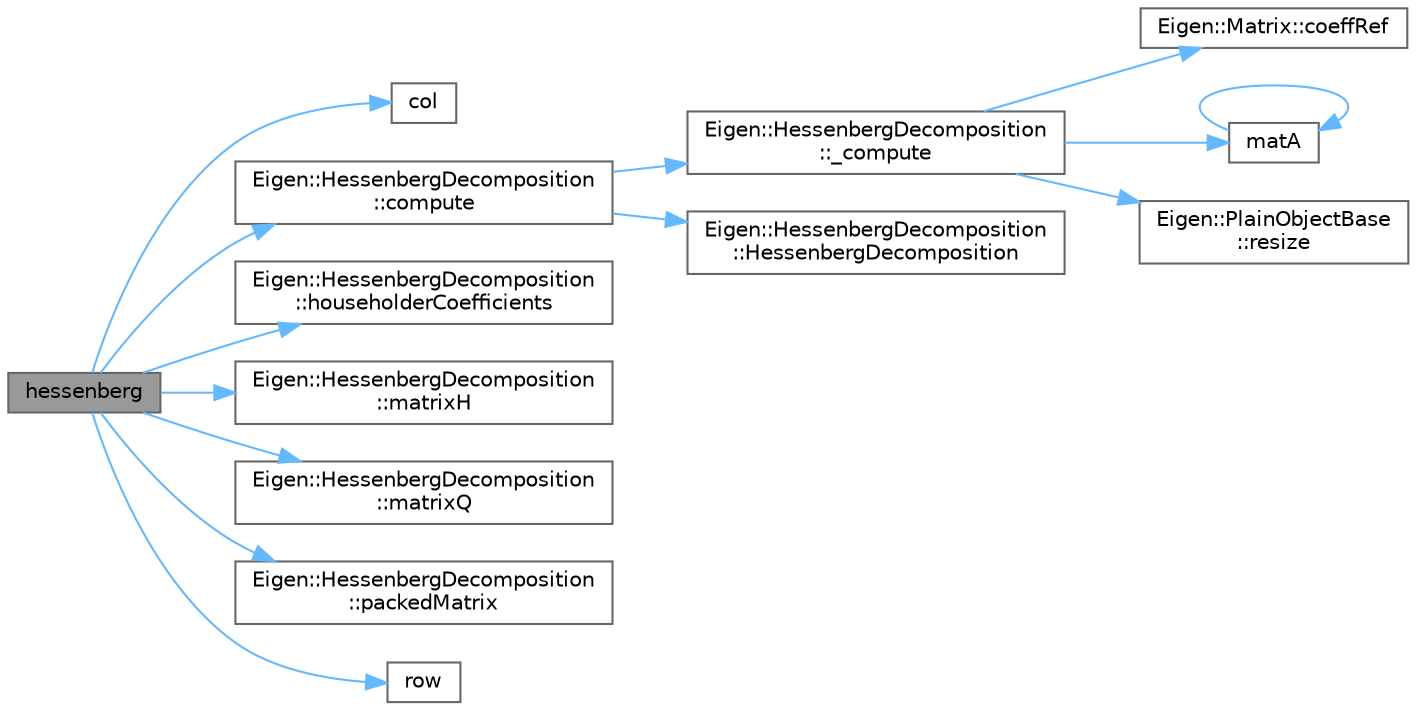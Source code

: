 digraph "hessenberg"
{
 // LATEX_PDF_SIZE
  bgcolor="transparent";
  edge [fontname=Helvetica,fontsize=10,labelfontname=Helvetica,labelfontsize=10];
  node [fontname=Helvetica,fontsize=10,shape=box,height=0.2,width=0.4];
  rankdir="LR";
  Node1 [id="Node000001",label="hessenberg",height=0.2,width=0.4,color="gray40", fillcolor="grey60", style="filled", fontcolor="black",tooltip=" "];
  Node1 -> Node2 [id="edge14_Node000001_Node000002",color="steelblue1",style="solid",tooltip=" "];
  Node2 [id="Node000002",label="col",height=0.2,width=0.4,color="grey40", fillcolor="white", style="filled",URL="$_matrix_base__col_8cpp.html#aa168d9544aa6d49fce0cbfc0bec849b0",tooltip=" "];
  Node1 -> Node3 [id="edge15_Node000001_Node000003",color="steelblue1",style="solid",tooltip=" "];
  Node3 [id="Node000003",label="Eigen::HessenbergDecomposition\l::compute",height=0.2,width=0.4,color="grey40", fillcolor="white", style="filled",URL="$class_eigen_1_1_hessenberg_decomposition.html#a334e62ab2a1d99e5a3a4f5de76207840",tooltip="Computes Hessenberg decomposition of given matrix."];
  Node3 -> Node4 [id="edge16_Node000003_Node000004",color="steelblue1",style="solid",tooltip=" "];
  Node4 [id="Node000004",label="Eigen::HessenbergDecomposition\l::_compute",height=0.2,width=0.4,color="grey40", fillcolor="white", style="filled",URL="$class_eigen_1_1_hessenberg_decomposition.html#a65c47f68cfb16cc4afc566636b0c4c7f",tooltip=" "];
  Node4 -> Node5 [id="edge17_Node000004_Node000005",color="steelblue1",style="solid",tooltip=" "];
  Node5 [id="Node000005",label="Eigen::Matrix::coeffRef",height=0.2,width=0.4,color="grey40", fillcolor="white", style="filled",URL="$class_eigen_1_1_matrix.html#aec085505a683eaffbd9b6680e99611af",tooltip=" "];
  Node4 -> Node6 [id="edge18_Node000004_Node000006",color="steelblue1",style="solid",tooltip=" "];
  Node6 [id="Node000006",label="matA",height=0.2,width=0.4,color="grey40", fillcolor="white", style="filled",URL="$_topic_aliasing__mult2_8cpp.html#a5ff4c3f5164e18d2e58e3f608cef2df2",tooltip=" "];
  Node6 -> Node6 [id="edge19_Node000006_Node000006",color="steelblue1",style="solid",tooltip=" "];
  Node4 -> Node7 [id="edge20_Node000004_Node000007",color="steelblue1",style="solid",tooltip=" "];
  Node7 [id="Node000007",label="Eigen::PlainObjectBase\l::resize",height=0.2,width=0.4,color="grey40", fillcolor="white", style="filled",URL="$class_eigen_1_1_plain_object_base.html#a99d9054ee2d5a40c6e00ded0265e9cea",tooltip=" "];
  Node3 -> Node8 [id="edge21_Node000003_Node000008",color="steelblue1",style="solid",tooltip=" "];
  Node8 [id="Node000008",label="Eigen::HessenbergDecomposition\l::HessenbergDecomposition",height=0.2,width=0.4,color="grey40", fillcolor="white", style="filled",URL="$class_eigen_1_1_hessenberg_decomposition.html#aee1724cb6418ede1a8b9045036a5a319",tooltip="Default constructor; the decomposition will be computed later."];
  Node1 -> Node9 [id="edge22_Node000001_Node000009",color="steelblue1",style="solid",tooltip=" "];
  Node9 [id="Node000009",label="Eigen::HessenbergDecomposition\l::householderCoefficients",height=0.2,width=0.4,color="grey40", fillcolor="white", style="filled",URL="$class_eigen_1_1_hessenberg_decomposition.html#af689fda2463dfc963ac59c123f6bb24d",tooltip="Returns the Householder coefficients."];
  Node1 -> Node10 [id="edge23_Node000001_Node000010",color="steelblue1",style="solid",tooltip=" "];
  Node10 [id="Node000010",label="Eigen::HessenbergDecomposition\l::matrixH",height=0.2,width=0.4,color="grey40", fillcolor="white", style="filled",URL="$class_eigen_1_1_hessenberg_decomposition.html#a8e781d2e22a2304647bcf0ae913cc8ea",tooltip="Constructs the Hessenberg matrix H in the decomposition"];
  Node1 -> Node11 [id="edge24_Node000001_Node000011",color="steelblue1",style="solid",tooltip=" "];
  Node11 [id="Node000011",label="Eigen::HessenbergDecomposition\l::matrixQ",height=0.2,width=0.4,color="grey40", fillcolor="white", style="filled",URL="$class_eigen_1_1_hessenberg_decomposition.html#a346441e4902a58d43d698ac3da6ff791",tooltip="Reconstructs the orthogonal matrix Q in the decomposition"];
  Node1 -> Node12 [id="edge25_Node000001_Node000012",color="steelblue1",style="solid",tooltip=" "];
  Node12 [id="Node000012",label="Eigen::HessenbergDecomposition\l::packedMatrix",height=0.2,width=0.4,color="grey40", fillcolor="white", style="filled",URL="$class_eigen_1_1_hessenberg_decomposition.html#a3a35a592a13172dbdf4c28c74a27ca3d",tooltip="Returns the internal representation of the decomposition"];
  Node1 -> Node13 [id="edge26_Node000001_Node000013",color="steelblue1",style="solid",tooltip=" "];
  Node13 [id="Node000013",label="row",height=0.2,width=0.4,color="grey40", fillcolor="white", style="filled",URL="$_matrix_base__row_8cpp.html#a64ef8efef59f875033a27e7cbbc879ec",tooltip=" "];
}
